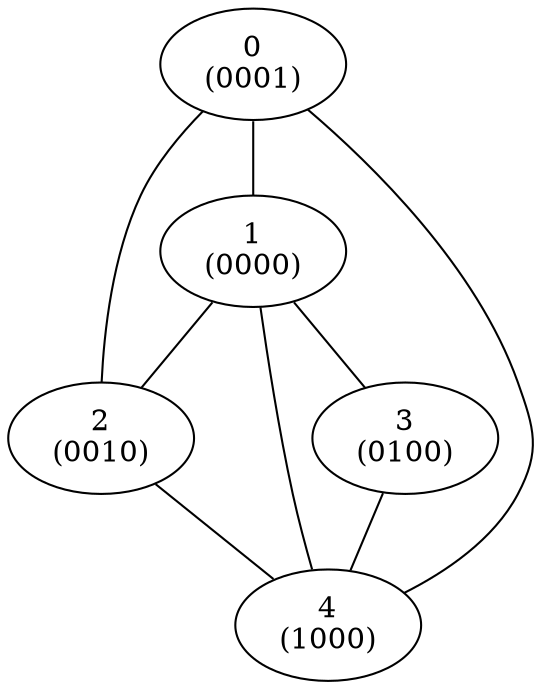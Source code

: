 graph fsm {
"0\n(0001)"--"1\n(0000)";
"0\n(0001)"--"2\n(0010)";
"0\n(0001)"--"4\n(1000)";
"1\n(0000)"--"2\n(0010)";
"1\n(0000)"--"3\n(0100)";
"1\n(0000)"--"4\n(1000)";
"2\n(0010)"--"4\n(1000)";
"3\n(0100)"--"4\n(1000)";
}